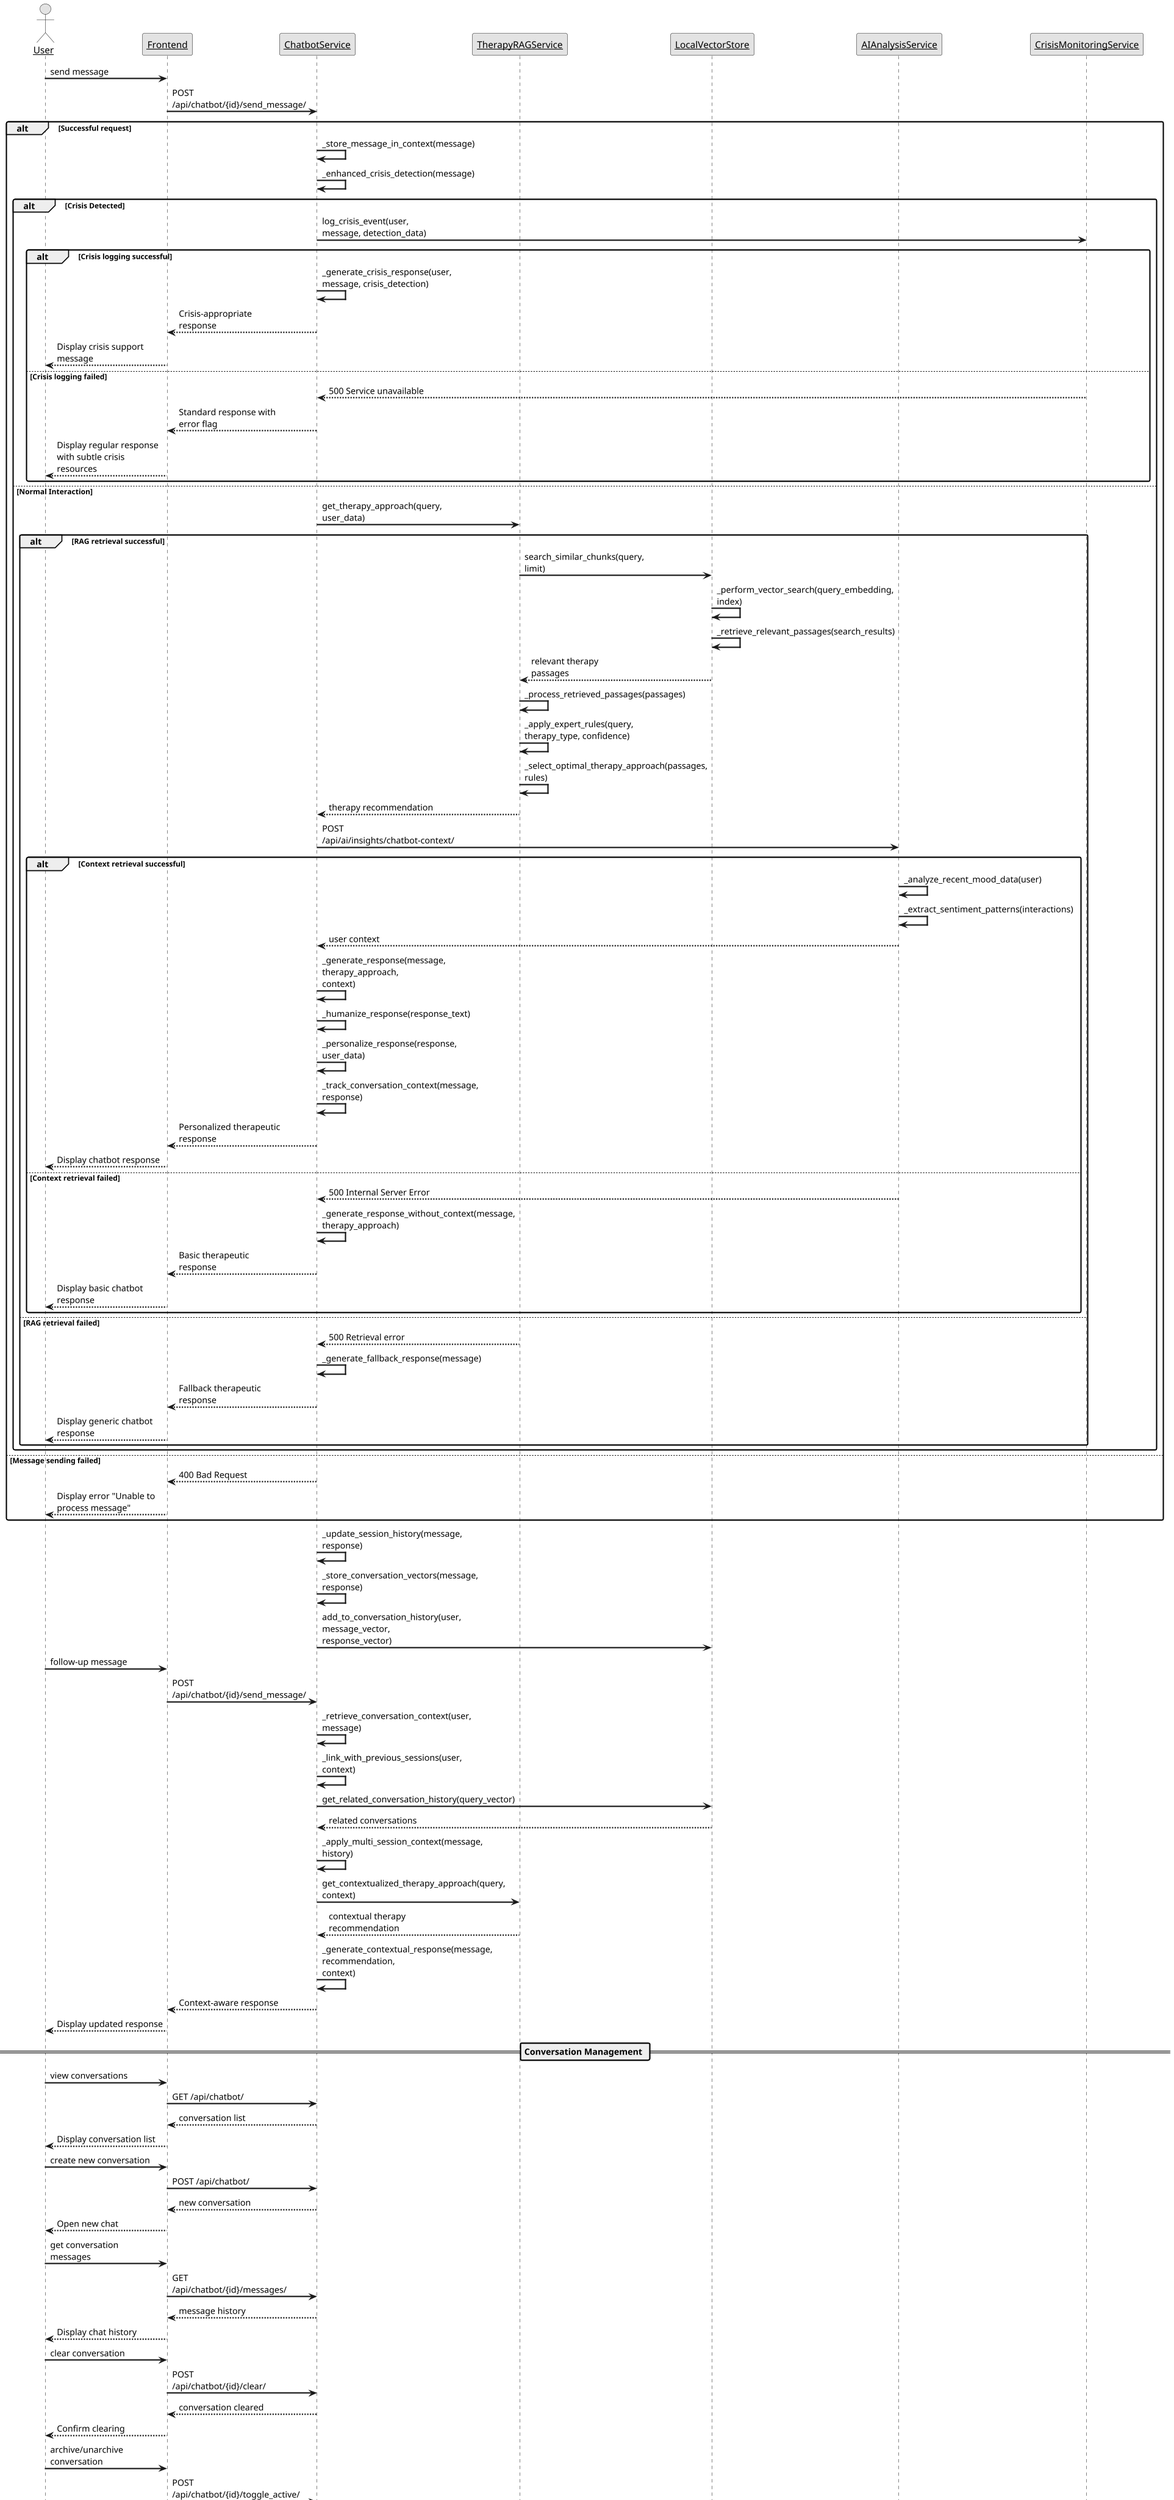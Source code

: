 @startuml Chatbot_Sequence_Diagram

skinparam sequenceArrowThickness 2
skinparam roundcorner 5
skinparam maxmessagesize 160
skinparam sequenceParticipant underline
skinparam handwritten false
skinparam monochrome true
skinparam dpi 150
scale 0.7

actor "User" as user
participant "Frontend" as frontend
participant "ChatbotService" as chatbotService
participant "TherapyRAGService" as ragService
participant "LocalVectorStore" as vectorStore
participant "AIAnalysisService" as aiAnalysis
participant "CrisisMonitoringService" as crisisService

user -> frontend : send message
frontend -> chatbotService : POST /api/chatbot/{id}/send_message/

alt Successful request
  chatbotService -> chatbotService : _store_message_in_context(message)
  chatbotService -> chatbotService : _enhanced_crisis_detection(message)

  alt Crisis Detected
      chatbotService -> crisisService : log_crisis_event(user, message, detection_data)
      
      alt Crisis logging successful
        chatbotService -> chatbotService : _generate_crisis_response(user, message, crisis_detection)
        chatbotService --> frontend : Crisis-appropriate response
        frontend --> user : Display crisis support message
      else Crisis logging failed
        crisisService --> chatbotService : 500 Service unavailable
        chatbotService --> frontend : Standard response with error flag
        frontend --> user : Display regular response with subtle crisis resources
      end
      
  else Normal Interaction
      chatbotService -> ragService : get_therapy_approach(query, user_data)
      
      alt RAG retrieval successful
        ragService -> vectorStore : search_similar_chunks(query, limit)
        vectorStore -> vectorStore : _perform_vector_search(query_embedding, index)
        vectorStore -> vectorStore : _retrieve_relevant_passages(search_results)
        vectorStore --> ragService : relevant therapy passages
        
        ragService -> ragService : _process_retrieved_passages(passages)
        ragService -> ragService : _apply_expert_rules(query, therapy_type, confidence)
        ragService -> ragService : _select_optimal_therapy_approach(passages, rules)
        ragService --> chatbotService : therapy recommendation
        
        chatbotService -> aiAnalysis : POST /api/ai/insights/chatbot-context/
        
        alt Context retrieval successful
          aiAnalysis -> aiAnalysis : _analyze_recent_mood_data(user)
          aiAnalysis -> aiAnalysis : _extract_sentiment_patterns(interactions)
          aiAnalysis --> chatbotService : user context
          
          chatbotService -> chatbotService : _generate_response(message, therapy_approach, context)
          chatbotService -> chatbotService : _humanize_response(response_text)
          chatbotService -> chatbotService : _personalize_response(response, user_data)
          chatbotService -> chatbotService : _track_conversation_context(message, response)
          chatbotService --> frontend : Personalized therapeutic response
          frontend --> user : Display chatbot response
        else Context retrieval failed
          aiAnalysis --> chatbotService : 500 Internal Server Error
          chatbotService -> chatbotService : _generate_response_without_context(message, therapy_approach)
          chatbotService --> frontend : Basic therapeutic response
          frontend --> user : Display basic chatbot response
        end
        
      else RAG retrieval failed
        ragService --> chatbotService : 500 Retrieval error
        chatbotService -> chatbotService : _generate_fallback_response(message)
        chatbotService --> frontend : Fallback therapeutic response
        frontend --> user : Display generic chatbot response
      end
  end
  
else Message sending failed
  chatbotService --> frontend : 400 Bad Request
  frontend --> user : Display error "Unable to process message"
end

chatbotService -> chatbotService : _update_session_history(message, response)
chatbotService -> chatbotService : _store_conversation_vectors(message, response)
chatbotService -> vectorStore : add_to_conversation_history(user, message_vector, response_vector)

user -> frontend : follow-up message
frontend -> chatbotService : POST /api/chatbot/{id}/send_message/
chatbotService -> chatbotService : _retrieve_conversation_context(user, message)
chatbotService -> chatbotService : _link_with_previous_sessions(user, context)
chatbotService -> vectorStore : get_related_conversation_history(query_vector)
vectorStore --> chatbotService : related conversations
chatbotService -> chatbotService : _apply_multi_session_context(message, history)
chatbotService -> ragService : get_contextualized_therapy_approach(query, context)
ragService --> chatbotService : contextual therapy recommendation
chatbotService -> chatbotService : _generate_contextual_response(message, recommendation, context)
chatbotService --> frontend : Context-aware response
frontend --> user : Display updated response

== Conversation Management ==
user -> frontend : view conversations
frontend -> chatbotService : GET /api/chatbot/
chatbotService --> frontend : conversation list
frontend --> user : Display conversation list

user -> frontend : create new conversation
frontend -> chatbotService : POST /api/chatbot/
chatbotService --> frontend : new conversation
frontend --> user : Open new chat

user -> frontend : get conversation messages
frontend -> chatbotService : GET /api/chatbot/{id}/messages/
chatbotService --> frontend : message history
frontend --> user : Display chat history

user -> frontend : clear conversation
frontend -> chatbotService : POST /api/chatbot/{id}/clear/
chatbotService --> frontend : conversation cleared
frontend --> user : Confirm clearing

user -> frontend : archive/unarchive conversation
frontend -> chatbotService : POST /api/chatbot/{id}/toggle_active/
chatbotService --> frontend : conversation status updated
frontend --> user : Update conversation status

user -> frontend : update conversation title
frontend -> chatbotService : PUT /api/chatbot/{id}/
chatbotService --> frontend : conversation updated
frontend --> user : Confirm title change

user -> frontend : delete conversation
frontend -> chatbotService : DELETE /api/chatbot/{id}/
chatbotService --> frontend : conversation deleted
frontend --> user : Confirm deletion

== AI Insights Integration ==
chatbotService -> aiAnalysis : POST /api/ai/insights/analyze-user/
aiAnalysis -> aiAnalysis : analyze_user_data(user, date_range)
aiAnalysis -> aiAnalysis : _analyze_with_ollama(analysis_data)
aiAnalysis --> chatbotService : analysis results with insights

chatbotService -> aiAnalysis : GET /api/ai/recommendations/
aiAnalysis -> aiAnalysis : get_therapy_recommendations(user)
aiAnalysis --> chatbotService : therapy recommendation list

chatbotService -> aiAnalysis : GET /api/ai/tips/mood/?days=7&count=5
aiAnalysis -> aiAnalysis : generate_mood_tips(user, days, tip_count)
aiAnalysis --> chatbotService : personalized mood tips

chatbotService -> aiAnalysis : GET /api/ai/communication/therapeutic-relationship/
aiAnalysis -> aiAnalysis : get_therapeutic_relationship_data(user)
aiAnalysis --> chatbotService : therapeutic relationship analysis

chatbotService -> aiAnalysis : POST /api/ai/communication/analyze-user/
aiAnalysis -> aiAnalysis : analyze_communication_patterns(user, days)
aiAnalysis -> aiAnalysis : _analyze_with_ollama(communication_data)
aiAnalysis --> chatbotService : communication pattern analysis

chatbotService -> aiAnalysis : GET /api/ai/tips/combined/?days=14&count=8
aiAnalysis -> aiAnalysis : generate_combined_tips(user, days, tip_count)
aiAnalysis --> chatbotService : holistic wellness tips

== User Resume for Therapists ==
chatbotService -> aiAnalysis : GET /api/ai/resume/{user_id}/
aiAnalysis -> aiAnalysis : generate_user_resume(user_id, period_days)
aiAnalysis -> aiAnalysis : _generate_analytics_cards()
aiAnalysis -> aiAnalysis : _generate_ai_therapist_summary()
aiAnalysis --> chatbotService : comprehensive user resume

chatbotService -> aiAnalysis : GET /api/ai/resume/{user_id}/card/{card_type}/
aiAnalysis -> aiAnalysis : extract_card_data(card_type)
aiAnalysis --> chatbotService : specific card data

== System Information ==
user -> frontend : check system status
frontend -> chatbotService : GET /api/chatbot/system-info/
chatbotService --> frontend : system information
frontend --> user : Display system status

alt Request Failed
    frontend -> user : Display error "Request failed"
end
@enduml
